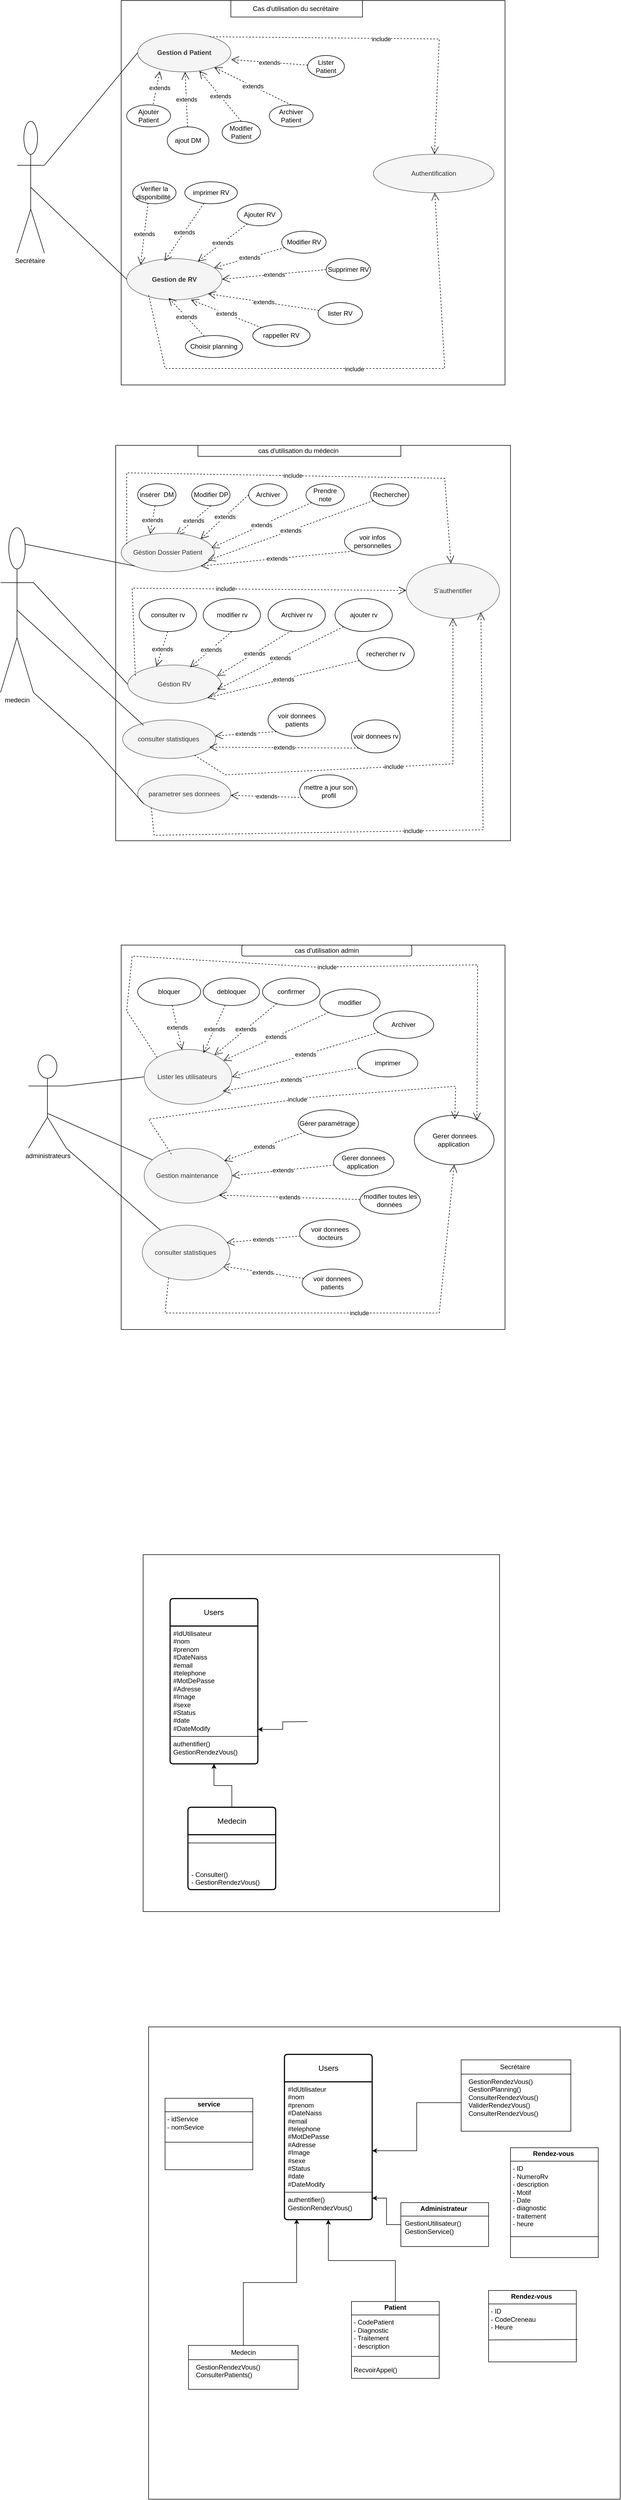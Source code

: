 <mxfile version="24.8.8">
  <diagram id="C5RBs43oDa-KdzZeNtuy" name="Page-1">
    <mxGraphModel dx="1750" dy="870" grid="1" gridSize="10" guides="1" tooltips="1" connect="1" arrows="1" fold="1" page="1" pageScale="1" pageWidth="827" pageHeight="1169" math="0" shadow="0">
      <root>
        <mxCell id="WIyWlLk6GJQsqaUBKTNV-0" />
        <mxCell id="WIyWlLk6GJQsqaUBKTNV-1" parent="WIyWlLk6GJQsqaUBKTNV-0" />
        <mxCell id="-azY2W3yGZLZTdUkkEGY-0" value="" style="whiteSpace=wrap;html=1;aspect=fixed;" parent="WIyWlLk6GJQsqaUBKTNV-1" vertex="1">
          <mxGeometry x="250" y="20" width="700" height="700" as="geometry" />
        </mxCell>
        <mxCell id="QETnrpiUQnyJiMyGGkn6-22" value="" style="whiteSpace=wrap;html=1;aspect=fixed;" vertex="1" parent="WIyWlLk6GJQsqaUBKTNV-1">
          <mxGeometry x="300" y="3710" width="860" height="860" as="geometry" />
        </mxCell>
        <mxCell id="-azY2W3yGZLZTdUkkEGY-1" value="Cas d&#39;utilisation du secrétaire&amp;nbsp;" style="rounded=0;whiteSpace=wrap;html=1;" parent="WIyWlLk6GJQsqaUBKTNV-1" vertex="1">
          <mxGeometry x="450" y="20" width="240" height="30" as="geometry" />
        </mxCell>
        <mxCell id="-azY2W3yGZLZTdUkkEGY-2" value="Secrétaire&amp;nbsp;" style="shape=umlActor;verticalLabelPosition=bottom;verticalAlign=top;html=1;outlineConnect=0;" parent="WIyWlLk6GJQsqaUBKTNV-1" vertex="1">
          <mxGeometry x="60" y="240" width="50" height="240" as="geometry" />
        </mxCell>
        <mxCell id="-azY2W3yGZLZTdUkkEGY-4" value="Gestion d Patient" style="ellipse;whiteSpace=wrap;html=1;fillColor=#f5f5f5;fontColor=#333333;strokeColor=#666666;fontStyle=1" parent="WIyWlLk6GJQsqaUBKTNV-1" vertex="1">
          <mxGeometry x="280" y="80" width="170" height="70" as="geometry" />
        </mxCell>
        <mxCell id="-azY2W3yGZLZTdUkkEGY-6" value="extends" style="endArrow=open;endSize=12;dashed=1;html=1;rounded=0;exitX=0.5;exitY=1;exitDx=0;exitDy=0;entryX=0.238;entryY=0.983;entryDx=0;entryDy=0;entryPerimeter=0;" parent="WIyWlLk6GJQsqaUBKTNV-1" source="-azY2W3yGZLZTdUkkEGY-7" target="-azY2W3yGZLZTdUkkEGY-4" edge="1">
          <mxGeometry x="0.408" y="-6" width="160" relative="1" as="geometry">
            <mxPoint x="310" y="280" as="sourcePoint" />
            <mxPoint x="310" y="170" as="targetPoint" />
            <Array as="points" />
            <mxPoint y="-1" as="offset" />
          </mxGeometry>
        </mxCell>
        <mxCell id="-azY2W3yGZLZTdUkkEGY-7" value="Ajouter Patient" style="ellipse;whiteSpace=wrap;html=1;" parent="WIyWlLk6GJQsqaUBKTNV-1" vertex="1">
          <mxGeometry x="260" y="210" width="80" height="40" as="geometry" />
        </mxCell>
        <mxCell id="-azY2W3yGZLZTdUkkEGY-8" value="" style="endArrow=none;html=1;rounded=0;exitX=1;exitY=0.333;exitDx=0;exitDy=0;exitPerimeter=0;entryX=0;entryY=0.5;entryDx=0;entryDy=0;" parent="WIyWlLk6GJQsqaUBKTNV-1" source="-azY2W3yGZLZTdUkkEGY-2" target="-azY2W3yGZLZTdUkkEGY-4" edge="1">
          <mxGeometry width="50" height="50" relative="1" as="geometry">
            <mxPoint x="200" y="390" as="sourcePoint" />
            <mxPoint x="250" y="340" as="targetPoint" />
          </mxGeometry>
        </mxCell>
        <mxCell id="-azY2W3yGZLZTdUkkEGY-9" value="Modifier Patient" style="ellipse;whiteSpace=wrap;html=1;" parent="WIyWlLk6GJQsqaUBKTNV-1" vertex="1">
          <mxGeometry x="434" y="240" width="70" height="40" as="geometry" />
        </mxCell>
        <mxCell id="-azY2W3yGZLZTdUkkEGY-10" value="extends" style="endArrow=open;endSize=12;dashed=1;html=1;rounded=0;exitX=0.5;exitY=0;exitDx=0;exitDy=0;" parent="WIyWlLk6GJQsqaUBKTNV-1" source="-azY2W3yGZLZTdUkkEGY-9" target="-azY2W3yGZLZTdUkkEGY-4" edge="1">
          <mxGeometry width="160" relative="1" as="geometry">
            <mxPoint x="429" y="280" as="sourcePoint" />
            <mxPoint x="444" y="330" as="targetPoint" />
            <Array as="points" />
          </mxGeometry>
        </mxCell>
        <mxCell id="-azY2W3yGZLZTdUkkEGY-12" value="Archiver Patient" style="ellipse;whiteSpace=wrap;html=1;" parent="WIyWlLk6GJQsqaUBKTNV-1" vertex="1">
          <mxGeometry x="520" y="210" width="80" height="40" as="geometry" />
        </mxCell>
        <mxCell id="-azY2W3yGZLZTdUkkEGY-13" value="extends" style="endArrow=open;endSize=12;dashed=1;html=1;rounded=0;exitX=0.5;exitY=0;exitDx=0;exitDy=0;" parent="WIyWlLk6GJQsqaUBKTNV-1" source="-azY2W3yGZLZTdUkkEGY-12" target="-azY2W3yGZLZTdUkkEGY-4" edge="1">
          <mxGeometry width="160" relative="1" as="geometry">
            <mxPoint x="492.5" y="310" as="sourcePoint" />
            <mxPoint x="407.5" y="362" as="targetPoint" />
            <Array as="points" />
          </mxGeometry>
        </mxCell>
        <mxCell id="-azY2W3yGZLZTdUkkEGY-16" value="Gestion de RV" style="ellipse;whiteSpace=wrap;html=1;fillColor=#f5f5f5;fontColor=#333333;strokeColor=#666666;fontStyle=1" parent="WIyWlLk6GJQsqaUBKTNV-1" vertex="1">
          <mxGeometry x="260" y="490" width="174" height="75" as="geometry" />
        </mxCell>
        <mxCell id="-azY2W3yGZLZTdUkkEGY-17" value="Supprimer RV" style="ellipse;whiteSpace=wrap;html=1;" parent="WIyWlLk6GJQsqaUBKTNV-1" vertex="1">
          <mxGeometry x="623.79" y="490" width="81" height="40" as="geometry" />
        </mxCell>
        <mxCell id="-azY2W3yGZLZTdUkkEGY-18" value="extends" style="endArrow=open;endSize=12;dashed=1;html=1;rounded=0;exitX=0;exitY=0.5;exitDx=0;exitDy=0;entryX=1;entryY=0.5;entryDx=0;entryDy=0;" parent="WIyWlLk6GJQsqaUBKTNV-1" source="-azY2W3yGZLZTdUkkEGY-17" target="-azY2W3yGZLZTdUkkEGY-16" edge="1">
          <mxGeometry width="160" relative="1" as="geometry">
            <mxPoint x="502.5" y="470" as="sourcePoint" />
            <mxPoint x="417.5" y="522" as="targetPoint" />
            <Array as="points" />
          </mxGeometry>
        </mxCell>
        <mxCell id="-azY2W3yGZLZTdUkkEGY-19" value="extends" style="endArrow=open;endSize=12;dashed=1;html=1;rounded=0;" parent="WIyWlLk6GJQsqaUBKTNV-1" source="-azY2W3yGZLZTdUkkEGY-22" target="-azY2W3yGZLZTdUkkEGY-16" edge="1">
          <mxGeometry width="160" relative="1" as="geometry">
            <mxPoint x="371" y="430" as="sourcePoint" />
            <mxPoint x="454" y="490" as="targetPoint" />
            <Array as="points" />
          </mxGeometry>
        </mxCell>
        <mxCell id="-azY2W3yGZLZTdUkkEGY-20" value="extends" style="endArrow=open;endSize=12;dashed=1;html=1;rounded=0;" parent="WIyWlLk6GJQsqaUBKTNV-1" source="-azY2W3yGZLZTdUkkEGY-21" target="-azY2W3yGZLZTdUkkEGY-16" edge="1">
          <mxGeometry width="160" relative="1" as="geometry">
            <mxPoint x="320" y="440" as="sourcePoint" />
            <mxPoint x="340" y="520" as="targetPoint" />
            <Array as="points" />
          </mxGeometry>
        </mxCell>
        <mxCell id="-azY2W3yGZLZTdUkkEGY-22" value="Modifier RV" style="ellipse;whiteSpace=wrap;html=1;" parent="WIyWlLk6GJQsqaUBKTNV-1" vertex="1">
          <mxGeometry x="542.79" y="440" width="81" height="40" as="geometry" />
        </mxCell>
        <mxCell id="-azY2W3yGZLZTdUkkEGY-26" value="" style="endArrow=open;endSize=12;dashed=1;html=1;rounded=0;exitX=0.772;exitY=0.084;exitDx=0;exitDy=0;exitPerimeter=0;" parent="WIyWlLk6GJQsqaUBKTNV-1" source="-azY2W3yGZLZTdUkkEGY-4" target="-azY2W3yGZLZTdUkkEGY-32" edge="1">
          <mxGeometry width="160" relative="1" as="geometry">
            <mxPoint x="320" y="440" as="sourcePoint" />
            <mxPoint x="348" y="535" as="targetPoint" />
            <Array as="points">
              <mxPoint x="830" y="90" />
            </Array>
          </mxGeometry>
        </mxCell>
        <mxCell id="-azY2W3yGZLZTdUkkEGY-33" value="include" style="edgeLabel;html=1;align=center;verticalAlign=middle;resizable=0;points=[];" parent="-azY2W3yGZLZTdUkkEGY-26" vertex="1" connectable="0">
          <mxGeometry x="-0.005" y="-1" relative="1" as="geometry">
            <mxPoint as="offset" />
          </mxGeometry>
        </mxCell>
        <mxCell id="-azY2W3yGZLZTdUkkEGY-21" value="Ajouter RV" style="ellipse;whiteSpace=wrap;html=1;" parent="WIyWlLk6GJQsqaUBKTNV-1" vertex="1">
          <mxGeometry x="461.79" y="390" width="81" height="40" as="geometry" />
        </mxCell>
        <mxCell id="-azY2W3yGZLZTdUkkEGY-27" value="lister RV" style="ellipse;whiteSpace=wrap;html=1;" parent="WIyWlLk6GJQsqaUBKTNV-1" vertex="1">
          <mxGeometry x="609" y="570" width="81" height="40" as="geometry" />
        </mxCell>
        <mxCell id="-azY2W3yGZLZTdUkkEGY-28" value="extends" style="endArrow=open;endSize=12;dashed=1;html=1;rounded=0;entryX=1;entryY=1;entryDx=0;entryDy=0;" parent="WIyWlLk6GJQsqaUBKTNV-1" source="-azY2W3yGZLZTdUkkEGY-27" target="-azY2W3yGZLZTdUkkEGY-16" edge="1">
          <mxGeometry width="160" relative="1" as="geometry">
            <mxPoint x="513" y="532.5" as="sourcePoint" />
            <mxPoint x="490" y="682.5" as="targetPoint" />
            <Array as="points" />
          </mxGeometry>
        </mxCell>
        <mxCell id="-azY2W3yGZLZTdUkkEGY-30" value="Lister Patient" style="ellipse;whiteSpace=wrap;html=1;" parent="WIyWlLk6GJQsqaUBKTNV-1" vertex="1">
          <mxGeometry x="590" y="120" width="67" height="40" as="geometry" />
        </mxCell>
        <mxCell id="-azY2W3yGZLZTdUkkEGY-31" value="extends" style="endArrow=open;endSize=12;dashed=1;html=1;rounded=0;entryX=1.004;entryY=0.678;entryDx=0;entryDy=0;entryPerimeter=0;" parent="WIyWlLk6GJQsqaUBKTNV-1" source="-azY2W3yGZLZTdUkkEGY-30" target="-azY2W3yGZLZTdUkkEGY-4" edge="1">
          <mxGeometry width="160" relative="1" as="geometry">
            <mxPoint x="502" y="280" as="sourcePoint" />
            <mxPoint x="407" y="330" as="targetPoint" />
            <Array as="points" />
          </mxGeometry>
        </mxCell>
        <mxCell id="-azY2W3yGZLZTdUkkEGY-32" value="Authentification" style="ellipse;whiteSpace=wrap;html=1;fillColor=#f5f5f5;fontColor=#333333;strokeColor=#666666;" parent="WIyWlLk6GJQsqaUBKTNV-1" vertex="1">
          <mxGeometry x="710" y="300" width="220" height="70" as="geometry" />
        </mxCell>
        <mxCell id="-azY2W3yGZLZTdUkkEGY-34" value="" style="endArrow=open;endSize=12;dashed=1;html=1;rounded=0;exitX=0.231;exitY=0.884;exitDx=0;exitDy=0;exitPerimeter=0;" parent="WIyWlLk6GJQsqaUBKTNV-1" source="-azY2W3yGZLZTdUkkEGY-16" target="-azY2W3yGZLZTdUkkEGY-32" edge="1">
          <mxGeometry width="160" relative="1" as="geometry">
            <mxPoint x="318" y="640" as="sourcePoint" />
            <mxPoint x="900" y="720" as="targetPoint" />
            <Array as="points">
              <mxPoint x="330" y="690" />
              <mxPoint x="840" y="690" />
            </Array>
          </mxGeometry>
        </mxCell>
        <mxCell id="-azY2W3yGZLZTdUkkEGY-35" value="include" style="edgeLabel;html=1;align=center;verticalAlign=middle;resizable=0;points=[];" parent="-azY2W3yGZLZTdUkkEGY-34" vertex="1" connectable="0">
          <mxGeometry x="-0.005" y="-1" relative="1" as="geometry">
            <mxPoint as="offset" />
          </mxGeometry>
        </mxCell>
        <mxCell id="-azY2W3yGZLZTdUkkEGY-40" value="ajout DM" style="ellipse;whiteSpace=wrap;html=1;" parent="WIyWlLk6GJQsqaUBKTNV-1" vertex="1">
          <mxGeometry x="334" y="250" width="76" height="50" as="geometry" />
        </mxCell>
        <mxCell id="-azY2W3yGZLZTdUkkEGY-41" value="extends" style="endArrow=open;endSize=12;dashed=1;html=1;rounded=0;" parent="WIyWlLk6GJQsqaUBKTNV-1" source="-azY2W3yGZLZTdUkkEGY-40" target="-azY2W3yGZLZTdUkkEGY-4" edge="1">
          <mxGeometry width="160" relative="1" as="geometry">
            <mxPoint x="330" y="420" as="sourcePoint" />
            <mxPoint x="270" y="525" as="targetPoint" />
            <Array as="points" />
          </mxGeometry>
        </mxCell>
        <mxCell id="-azY2W3yGZLZTdUkkEGY-45" value="rappeller RV" style="ellipse;whiteSpace=wrap;html=1;" parent="WIyWlLk6GJQsqaUBKTNV-1" vertex="1">
          <mxGeometry x="490.0" y="610" width="104.43" height="40" as="geometry" />
        </mxCell>
        <mxCell id="-azY2W3yGZLZTdUkkEGY-46" value="extends" style="endArrow=open;endSize=12;dashed=1;html=1;rounded=0;entryX=0.673;entryY=0.997;entryDx=0;entryDy=0;entryPerimeter=0;" parent="WIyWlLk6GJQsqaUBKTNV-1" source="-azY2W3yGZLZTdUkkEGY-45" target="-azY2W3yGZLZTdUkkEGY-16" edge="1">
          <mxGeometry width="160" relative="1" as="geometry">
            <mxPoint x="427.93" y="548.5" as="sourcePoint" />
            <mxPoint x="303.0" y="580" as="targetPoint" />
            <Array as="points" />
          </mxGeometry>
        </mxCell>
        <mxCell id="-azY2W3yGZLZTdUkkEGY-52" value="" style="whiteSpace=wrap;html=1;aspect=fixed;" parent="WIyWlLk6GJQsqaUBKTNV-1" vertex="1">
          <mxGeometry x="240" y="830" width="720" height="720" as="geometry" />
        </mxCell>
        <mxCell id="-azY2W3yGZLZTdUkkEGY-53" value="medecin" style="shape=umlActor;verticalLabelPosition=bottom;verticalAlign=top;html=1;outlineConnect=0;" parent="WIyWlLk6GJQsqaUBKTNV-1" vertex="1">
          <mxGeometry x="30" y="980" width="60" height="300" as="geometry" />
        </mxCell>
        <mxCell id="-azY2W3yGZLZTdUkkEGY-54" value="extends" style="endArrow=open;endSize=12;dashed=1;html=1;rounded=0;entryX=0.593;entryY=0.046;entryDx=0;entryDy=0;exitX=0.5;exitY=1;exitDx=0;exitDy=0;entryPerimeter=0;" parent="WIyWlLk6GJQsqaUBKTNV-1" source="-azY2W3yGZLZTdUkkEGY-60" target="-azY2W3yGZLZTdUkkEGY-56" edge="1">
          <mxGeometry width="160" relative="1" as="geometry">
            <mxPoint x="470" y="960" as="sourcePoint" />
            <mxPoint x="367" y="1010" as="targetPoint" />
            <Array as="points" />
          </mxGeometry>
        </mxCell>
        <mxCell id="-azY2W3yGZLZTdUkkEGY-55" value="insérer&amp;nbsp; DM" style="ellipse;whiteSpace=wrap;html=1;" parent="WIyWlLk6GJQsqaUBKTNV-1" vertex="1">
          <mxGeometry x="280" y="900" width="70" height="40" as="geometry" />
        </mxCell>
        <mxCell id="-azY2W3yGZLZTdUkkEGY-56" value="Géstion Dossier Patient" style="ellipse;whiteSpace=wrap;html=1;fillColor=#f5f5f5;fontColor=#333333;strokeColor=#666666;" parent="WIyWlLk6GJQsqaUBKTNV-1" vertex="1">
          <mxGeometry x="250" y="990" width="170" height="70" as="geometry" />
        </mxCell>
        <mxCell id="-azY2W3yGZLZTdUkkEGY-58" value="cas d&#39;utilisation du médecin&amp;nbsp;" style="rounded=0;whiteSpace=wrap;html=1;" parent="WIyWlLk6GJQsqaUBKTNV-1" vertex="1">
          <mxGeometry x="390" y="830" width="370" height="20" as="geometry" />
        </mxCell>
        <mxCell id="-azY2W3yGZLZTdUkkEGY-59" value="extends" style="endArrow=open;endSize=12;dashed=1;html=1;rounded=0;entryX=0.311;entryY=0.023;entryDx=0;entryDy=0;entryPerimeter=0;" parent="WIyWlLk6GJQsqaUBKTNV-1" source="-azY2W3yGZLZTdUkkEGY-55" target="-azY2W3yGZLZTdUkkEGY-56" edge="1">
          <mxGeometry width="160" relative="1" as="geometry">
            <mxPoint x="365" y="960" as="sourcePoint" />
            <mxPoint x="280" y="1020" as="targetPoint" />
            <Array as="points" />
          </mxGeometry>
        </mxCell>
        <mxCell id="-azY2W3yGZLZTdUkkEGY-60" value="Modifier DP" style="ellipse;whiteSpace=wrap;html=1;" parent="WIyWlLk6GJQsqaUBKTNV-1" vertex="1">
          <mxGeometry x="378.5" y="900" width="70" height="40" as="geometry" />
        </mxCell>
        <mxCell id="-azY2W3yGZLZTdUkkEGY-61" value="Archiver" style="ellipse;whiteSpace=wrap;html=1;" parent="WIyWlLk6GJQsqaUBKTNV-1" vertex="1">
          <mxGeometry x="482.5" y="900" width="70" height="40" as="geometry" />
        </mxCell>
        <mxCell id="-azY2W3yGZLZTdUkkEGY-62" value="extends" style="endArrow=open;endSize=12;dashed=1;html=1;rounded=0;entryX=1;entryY=0;entryDx=0;entryDy=0;exitX=0;exitY=0.5;exitDx=0;exitDy=0;" parent="WIyWlLk6GJQsqaUBKTNV-1" source="-azY2W3yGZLZTdUkkEGY-61" target="-azY2W3yGZLZTdUkkEGY-56" edge="1">
          <mxGeometry width="160" relative="1" as="geometry">
            <mxPoint x="480" y="970" as="sourcePoint" />
            <mxPoint x="351" y="1023" as="targetPoint" />
            <Array as="points" />
          </mxGeometry>
        </mxCell>
        <mxCell id="-azY2W3yGZLZTdUkkEGY-63" value="Prendre note" style="ellipse;whiteSpace=wrap;html=1;" parent="WIyWlLk6GJQsqaUBKTNV-1" vertex="1">
          <mxGeometry x="587.0" y="900" width="70" height="40" as="geometry" />
        </mxCell>
        <mxCell id="-azY2W3yGZLZTdUkkEGY-64" value="extends" style="endArrow=open;endSize=12;dashed=1;html=1;rounded=0;entryX=0.969;entryY=0.383;entryDx=0;entryDy=0;entryPerimeter=0;exitX=0;exitY=1;exitDx=0;exitDy=0;" parent="WIyWlLk6GJQsqaUBKTNV-1" source="-azY2W3yGZLZTdUkkEGY-63" target="-azY2W3yGZLZTdUkkEGY-56" edge="1">
          <mxGeometry width="160" relative="1" as="geometry">
            <mxPoint x="590" y="1025" as="sourcePoint" />
            <mxPoint x="410" y="1040" as="targetPoint" />
            <Array as="points" />
          </mxGeometry>
        </mxCell>
        <mxCell id="-azY2W3yGZLZTdUkkEGY-65" value="extends" style="endArrow=open;endSize=12;dashed=1;html=1;rounded=0;entryX=0.397;entryY=0.059;entryDx=0;entryDy=0;entryPerimeter=0;" parent="WIyWlLk6GJQsqaUBKTNV-1" source="-azY2W3yGZLZTdUkkEGY-66" target="-azY2W3yGZLZTdUkkEGY-16" edge="1">
          <mxGeometry width="160" relative="1" as="geometry">
            <mxPoint x="235.21" y="416" as="sourcePoint" />
            <mxPoint x="328.21" y="524" as="targetPoint" />
            <Array as="points" />
          </mxGeometry>
        </mxCell>
        <mxCell id="-azY2W3yGZLZTdUkkEGY-66" value="imprimer RV" style="ellipse;whiteSpace=wrap;html=1;" parent="WIyWlLk6GJQsqaUBKTNV-1" vertex="1">
          <mxGeometry x="366" y="350" width="95.79" height="40" as="geometry" />
        </mxCell>
        <mxCell id="-azY2W3yGZLZTdUkkEGY-68" value="Verifier la disponibilité&amp;nbsp;" style="ellipse;whiteSpace=wrap;html=1;" parent="WIyWlLk6GJQsqaUBKTNV-1" vertex="1">
          <mxGeometry x="271" y="350" width="79" height="40" as="geometry" />
        </mxCell>
        <mxCell id="-azY2W3yGZLZTdUkkEGY-69" value="extends" style="endArrow=open;endSize=12;dashed=1;html=1;rounded=0;exitX=0.354;exitY=0.973;exitDx=0;exitDy=0;exitPerimeter=0;entryX=0;entryY=0;entryDx=0;entryDy=0;" parent="WIyWlLk6GJQsqaUBKTNV-1" source="-azY2W3yGZLZTdUkkEGY-68" target="-azY2W3yGZLZTdUkkEGY-16" edge="1">
          <mxGeometry width="160" relative="1" as="geometry">
            <mxPoint x="557" y="130" as="sourcePoint" />
            <mxPoint x="363" y="490" as="targetPoint" />
            <Array as="points" />
          </mxGeometry>
        </mxCell>
        <mxCell id="-azY2W3yGZLZTdUkkEGY-83" value="Choisir planning" style="ellipse;whiteSpace=wrap;html=1;" parent="WIyWlLk6GJQsqaUBKTNV-1" vertex="1">
          <mxGeometry x="367.0" y="630" width="104.43" height="40" as="geometry" />
        </mxCell>
        <mxCell id="-azY2W3yGZLZTdUkkEGY-84" value="extends" style="endArrow=open;endSize=12;dashed=1;html=1;rounded=0;entryX=0.44;entryY=0.955;entryDx=0;entryDy=0;entryPerimeter=0;" parent="WIyWlLk6GJQsqaUBKTNV-1" source="-azY2W3yGZLZTdUkkEGY-83" target="-azY2W3yGZLZTdUkkEGY-16" edge="1">
          <mxGeometry width="160" relative="1" as="geometry">
            <mxPoint x="299.93" y="558.5" as="sourcePoint" />
            <mxPoint x="430" y="549" as="targetPoint" />
            <Array as="points" />
          </mxGeometry>
        </mxCell>
        <mxCell id="-azY2W3yGZLZTdUkkEGY-86" value="" style="endArrow=none;html=1;rounded=0;exitX=0.5;exitY=0.5;exitDx=0;exitDy=0;exitPerimeter=0;entryX=0;entryY=0.5;entryDx=0;entryDy=0;" parent="WIyWlLk6GJQsqaUBKTNV-1" source="-azY2W3yGZLZTdUkkEGY-2" target="-azY2W3yGZLZTdUkkEGY-16" edge="1">
          <mxGeometry width="50" height="50" relative="1" as="geometry">
            <mxPoint x="184.5" y="220" as="sourcePoint" />
            <mxPoint x="365.5" y="454" as="targetPoint" />
          </mxGeometry>
        </mxCell>
        <mxCell id="-azY2W3yGZLZTdUkkEGY-89" value="Géstion RV" style="ellipse;whiteSpace=wrap;html=1;fillColor=#f5f5f5;fontColor=#333333;strokeColor=#666666;" parent="WIyWlLk6GJQsqaUBKTNV-1" vertex="1">
          <mxGeometry x="262" y="1230" width="170" height="70" as="geometry" />
        </mxCell>
        <mxCell id="-azY2W3yGZLZTdUkkEGY-91" value="consulter rv" style="ellipse;whiteSpace=wrap;html=1;" parent="WIyWlLk6GJQsqaUBKTNV-1" vertex="1">
          <mxGeometry x="282.75" y="1109" width="104.5" height="60" as="geometry" />
        </mxCell>
        <mxCell id="-azY2W3yGZLZTdUkkEGY-92" value="extends" style="endArrow=open;endSize=12;dashed=1;html=1;rounded=0;exitX=0.5;exitY=1;exitDx=0;exitDy=0;entryX=0.307;entryY=0.036;entryDx=0;entryDy=0;entryPerimeter=0;" parent="WIyWlLk6GJQsqaUBKTNV-1" source="-azY2W3yGZLZTdUkkEGY-91" target="-azY2W3yGZLZTdUkkEGY-89" edge="1">
          <mxGeometry width="160" relative="1" as="geometry">
            <mxPoint x="380" y="1278.2" as="sourcePoint" />
            <mxPoint x="515" y="1220" as="targetPoint" />
            <Array as="points" />
          </mxGeometry>
        </mxCell>
        <mxCell id="-azY2W3yGZLZTdUkkEGY-93" value="modifier rv" style="ellipse;whiteSpace=wrap;html=1;" parent="WIyWlLk6GJQsqaUBKTNV-1" vertex="1">
          <mxGeometry x="399.5" y="1109" width="104.5" height="60" as="geometry" />
        </mxCell>
        <mxCell id="-azY2W3yGZLZTdUkkEGY-94" value="extends" style="endArrow=open;endSize=12;dashed=1;html=1;rounded=0;exitX=0.5;exitY=1;exitDx=0;exitDy=0;entryX=0.67;entryY=0.057;entryDx=0;entryDy=0;entryPerimeter=0;" parent="WIyWlLk6GJQsqaUBKTNV-1" source="-azY2W3yGZLZTdUkkEGY-93" target="-azY2W3yGZLZTdUkkEGY-89" edge="1">
          <mxGeometry width="160" relative="1" as="geometry">
            <mxPoint x="518.5" y="1258.2" as="sourcePoint" />
            <mxPoint x="477.5" y="1280" as="targetPoint" />
            <Array as="points" />
          </mxGeometry>
        </mxCell>
        <mxCell id="-azY2W3yGZLZTdUkkEGY-95" value="Archiver rv" style="ellipse;whiteSpace=wrap;html=1;" parent="WIyWlLk6GJQsqaUBKTNV-1" vertex="1">
          <mxGeometry x="517.75" y="1109" width="104.5" height="60" as="geometry" />
        </mxCell>
        <mxCell id="-azY2W3yGZLZTdUkkEGY-96" value="extends" style="endArrow=open;endSize=12;dashed=1;html=1;rounded=0;exitX=0.409;exitY=0.974;exitDx=0;exitDy=0;entryX=0.958;entryY=0.286;entryDx=0;entryDy=0;entryPerimeter=0;exitPerimeter=0;" parent="WIyWlLk6GJQsqaUBKTNV-1" source="-azY2W3yGZLZTdUkkEGY-95" target="-azY2W3yGZLZTdUkkEGY-89" edge="1">
          <mxGeometry width="160" relative="1" as="geometry">
            <mxPoint x="628.72" y="1279.2" as="sourcePoint" />
            <mxPoint x="484.22" y="1325" as="targetPoint" />
            <Array as="points" />
          </mxGeometry>
        </mxCell>
        <mxCell id="-azY2W3yGZLZTdUkkEGY-98" value="extends" style="endArrow=open;endSize=12;dashed=1;html=1;rounded=0;exitX=0;exitY=1;exitDx=0;exitDy=0;entryX=0.958;entryY=0.636;entryDx=0;entryDy=0;entryPerimeter=0;" parent="WIyWlLk6GJQsqaUBKTNV-1" source="-azY2W3yGZLZTdUkkEGY-99" target="-azY2W3yGZLZTdUkkEGY-89" edge="1">
          <mxGeometry width="160" relative="1" as="geometry">
            <mxPoint x="677.15" y="1349.2" as="sourcePoint" />
            <mxPoint x="471.43" y="1390" as="targetPoint" />
            <Array as="points" />
          </mxGeometry>
        </mxCell>
        <mxCell id="-azY2W3yGZLZTdUkkEGY-99" value="ajouter rv" style="ellipse;whiteSpace=wrap;html=1;" parent="WIyWlLk6GJQsqaUBKTNV-1" vertex="1">
          <mxGeometry x="640" y="1109" width="104.5" height="60" as="geometry" />
        </mxCell>
        <mxCell id="-azY2W3yGZLZTdUkkEGY-100" value="" style="endArrow=none;html=1;rounded=0;exitX=0.75;exitY=0.1;exitDx=0;exitDy=0;exitPerimeter=0;entryX=0;entryY=1;entryDx=0;entryDy=0;" parent="WIyWlLk6GJQsqaUBKTNV-1" source="-azY2W3yGZLZTdUkkEGY-53" target="-azY2W3yGZLZTdUkkEGY-56" edge="1">
          <mxGeometry width="50" height="50" relative="1" as="geometry">
            <mxPoint x="210" y="1110" as="sourcePoint" />
            <mxPoint x="260" y="1060" as="targetPoint" />
          </mxGeometry>
        </mxCell>
        <mxCell id="-azY2W3yGZLZTdUkkEGY-101" value="" style="endArrow=none;html=1;rounded=0;entryX=0;entryY=0.5;entryDx=0;entryDy=0;exitX=1;exitY=0.333;exitDx=0;exitDy=0;exitPerimeter=0;" parent="WIyWlLk6GJQsqaUBKTNV-1" source="-azY2W3yGZLZTdUkkEGY-53" target="-azY2W3yGZLZTdUkkEGY-89" edge="1">
          <mxGeometry width="50" height="50" relative="1" as="geometry">
            <mxPoint x="120" y="1160" as="sourcePoint" />
            <mxPoint x="285" y="1060" as="targetPoint" />
          </mxGeometry>
        </mxCell>
        <mxCell id="-azY2W3yGZLZTdUkkEGY-103" value="S&#39;authentifier" style="ellipse;whiteSpace=wrap;html=1;fillColor=#f5f5f5;fontColor=#333333;strokeColor=#666666;" parent="WIyWlLk6GJQsqaUBKTNV-1" vertex="1">
          <mxGeometry x="770" y="1045" width="170" height="100" as="geometry" />
        </mxCell>
        <mxCell id="-azY2W3yGZLZTdUkkEGY-104" value="include" style="endArrow=open;endSize=12;dashed=1;html=1;rounded=0;exitX=0.028;exitY=0.25;exitDx=0;exitDy=0;exitPerimeter=0;" parent="WIyWlLk6GJQsqaUBKTNV-1" source="-azY2W3yGZLZTdUkkEGY-52" target="-azY2W3yGZLZTdUkkEGY-103" edge="1">
          <mxGeometry width="160" relative="1" as="geometry">
            <mxPoint x="250" y="1020" as="sourcePoint" />
            <mxPoint x="732.83" y="1122.86" as="targetPoint" />
            <Array as="points">
              <mxPoint x="260" y="880" />
              <mxPoint x="840" y="890" />
            </Array>
          </mxGeometry>
        </mxCell>
        <mxCell id="-azY2W3yGZLZTdUkkEGY-105" value="include" style="endArrow=open;endSize=12;dashed=1;html=1;rounded=0;exitX=0.081;exitY=0.28;exitDx=0;exitDy=0;exitPerimeter=0;" parent="WIyWlLk6GJQsqaUBKTNV-1" source="-azY2W3yGZLZTdUkkEGY-89" target="-azY2W3yGZLZTdUkkEGY-103" edge="1">
          <mxGeometry width="160" relative="1" as="geometry">
            <mxPoint x="288.964" y="1301.223" as="sourcePoint" />
            <mxPoint x="735.62" y="1104.973" as="targetPoint" />
            <Array as="points">
              <mxPoint x="270" y="1090" />
            </Array>
          </mxGeometry>
        </mxCell>
        <mxCell id="-azY2W3yGZLZTdUkkEGY-106" value="consulter statistiques&amp;nbsp;" style="ellipse;whiteSpace=wrap;html=1;fillColor=#f5f5f5;fontColor=#333333;strokeColor=#666666;" parent="WIyWlLk6GJQsqaUBKTNV-1" vertex="1">
          <mxGeometry x="252.5" y="1330" width="170" height="70" as="geometry" />
        </mxCell>
        <mxCell id="-azY2W3yGZLZTdUkkEGY-108" value="" style="endArrow=none;html=1;rounded=0;exitX=0.5;exitY=0.5;exitDx=0;exitDy=0;exitPerimeter=0;entryX=0.226;entryY=0.141;entryDx=0;entryDy=0;entryPerimeter=0;" parent="WIyWlLk6GJQsqaUBKTNV-1" source="-azY2W3yGZLZTdUkkEGY-53" target="-azY2W3yGZLZTdUkkEGY-106" edge="1">
          <mxGeometry width="50" height="50" relative="1" as="geometry">
            <mxPoint x="260" y="1480" as="sourcePoint" />
            <mxPoint x="310" y="1430" as="targetPoint" />
          </mxGeometry>
        </mxCell>
        <mxCell id="-azY2W3yGZLZTdUkkEGY-109" value="voir donnees patients" style="ellipse;whiteSpace=wrap;html=1;" parent="WIyWlLk6GJQsqaUBKTNV-1" vertex="1">
          <mxGeometry x="517.75" y="1300" width="104.5" height="60" as="geometry" />
        </mxCell>
        <mxCell id="-azY2W3yGZLZTdUkkEGY-110" value="extends" style="endArrow=open;endSize=12;dashed=1;html=1;rounded=0;exitX=0;exitY=1;exitDx=0;exitDy=0;" parent="WIyWlLk6GJQsqaUBKTNV-1" source="-azY2W3yGZLZTdUkkEGY-109" target="-azY2W3yGZLZTdUkkEGY-106" edge="1">
          <mxGeometry width="160" relative="1" as="geometry">
            <mxPoint x="677.15" y="1429.2" as="sourcePoint" />
            <mxPoint x="427" y="1415" as="targetPoint" />
            <Array as="points" />
          </mxGeometry>
        </mxCell>
        <mxCell id="-azY2W3yGZLZTdUkkEGY-111" value="voir donnees rv" style="ellipse;whiteSpace=wrap;html=1;" parent="WIyWlLk6GJQsqaUBKTNV-1" vertex="1">
          <mxGeometry x="670" y="1330" width="88.75" height="60" as="geometry" />
        </mxCell>
        <mxCell id="-azY2W3yGZLZTdUkkEGY-112" value="extends" style="endArrow=open;endSize=12;dashed=1;html=1;rounded=0;exitX=0;exitY=1;exitDx=0;exitDy=0;entryX=0.931;entryY=0.709;entryDx=0;entryDy=0;entryPerimeter=0;" parent="WIyWlLk6GJQsqaUBKTNV-1" source="-azY2W3yGZLZTdUkkEGY-111" target="-azY2W3yGZLZTdUkkEGY-106" edge="1">
          <mxGeometry width="160" relative="1" as="geometry">
            <mxPoint x="716.94" y="1499.2" as="sourcePoint" />
            <mxPoint x="410" y="1390" as="targetPoint" />
            <Array as="points" />
          </mxGeometry>
        </mxCell>
        <mxCell id="-azY2W3yGZLZTdUkkEGY-113" value="parametrer ses donnees" style="ellipse;whiteSpace=wrap;html=1;fillColor=#f5f5f5;fontColor=#333333;strokeColor=#666666;" parent="WIyWlLk6GJQsqaUBKTNV-1" vertex="1">
          <mxGeometry x="280" y="1430" width="170" height="70" as="geometry" />
        </mxCell>
        <mxCell id="-azY2W3yGZLZTdUkkEGY-114" value="mettre a jour son profil" style="ellipse;whiteSpace=wrap;html=1;" parent="WIyWlLk6GJQsqaUBKTNV-1" vertex="1">
          <mxGeometry x="575.5" y="1430" width="104.5" height="60" as="geometry" />
        </mxCell>
        <mxCell id="-azY2W3yGZLZTdUkkEGY-116" value="extends" style="endArrow=open;endSize=12;dashed=1;html=1;rounded=0;exitX=0.049;exitY=0.687;exitDx=0;exitDy=0;exitPerimeter=0;" parent="WIyWlLk6GJQsqaUBKTNV-1" source="-azY2W3yGZLZTdUkkEGY-114" target="-azY2W3yGZLZTdUkkEGY-113" edge="1">
          <mxGeometry width="160" relative="1" as="geometry">
            <mxPoint x="654" y="1381" as="sourcePoint" />
            <mxPoint x="419" y="1410" as="targetPoint" />
            <Array as="points" />
          </mxGeometry>
        </mxCell>
        <mxCell id="-azY2W3yGZLZTdUkkEGY-120" value="include" style="endArrow=open;endSize=12;dashed=1;html=1;rounded=0;" parent="WIyWlLk6GJQsqaUBKTNV-1" source="-azY2W3yGZLZTdUkkEGY-106" target="-azY2W3yGZLZTdUkkEGY-103" edge="1">
          <mxGeometry width="160" relative="1" as="geometry">
            <mxPoint x="359" y="1350" as="sourcePoint" />
            <mxPoint x="872" y="1163" as="targetPoint" />
            <Array as="points">
              <mxPoint x="440" y="1430" />
              <mxPoint x="855" y="1410" />
            </Array>
          </mxGeometry>
        </mxCell>
        <mxCell id="-azY2W3yGZLZTdUkkEGY-121" value="include" style="endArrow=open;endSize=12;dashed=1;html=1;rounded=0;entryX=0.8;entryY=0.893;entryDx=0;entryDy=0;entryPerimeter=0;exitX=0;exitY=1;exitDx=0;exitDy=0;" parent="WIyWlLk6GJQsqaUBKTNV-1" source="-azY2W3yGZLZTdUkkEGY-113" target="-azY2W3yGZLZTdUkkEGY-103" edge="1">
          <mxGeometry width="160" relative="1" as="geometry">
            <mxPoint x="372" y="1510" as="sourcePoint" />
            <mxPoint x="834" y="1170" as="targetPoint" />
            <Array as="points">
              <mxPoint x="310" y="1540" />
              <mxPoint x="910" y="1530" />
            </Array>
          </mxGeometry>
        </mxCell>
        <mxCell id="-azY2W3yGZLZTdUkkEGY-122" value="Rechercher" style="ellipse;whiteSpace=wrap;html=1;" parent="WIyWlLk6GJQsqaUBKTNV-1" vertex="1">
          <mxGeometry x="704.5" y="900" width="70" height="40" as="geometry" />
        </mxCell>
        <mxCell id="-azY2W3yGZLZTdUkkEGY-123" value="extends" style="endArrow=open;endSize=12;dashed=1;html=1;rounded=0;entryX=0.929;entryY=0.707;entryDx=0;entryDy=0;entryPerimeter=0;" parent="WIyWlLk6GJQsqaUBKTNV-1" source="-azY2W3yGZLZTdUkkEGY-122" target="-azY2W3yGZLZTdUkkEGY-56" edge="1">
          <mxGeometry width="160" relative="1" as="geometry">
            <mxPoint x="615" y="954" as="sourcePoint" />
            <mxPoint x="425" y="1027" as="targetPoint" />
            <Array as="points" />
          </mxGeometry>
        </mxCell>
        <mxCell id="-azY2W3yGZLZTdUkkEGY-124" value="rechercher rv" style="ellipse;whiteSpace=wrap;html=1;" parent="WIyWlLk6GJQsqaUBKTNV-1" vertex="1">
          <mxGeometry x="680" y="1180" width="104.5" height="60" as="geometry" />
        </mxCell>
        <mxCell id="-azY2W3yGZLZTdUkkEGY-125" value="extends" style="endArrow=open;endSize=12;dashed=1;html=1;rounded=0;entryX=1;entryY=1;entryDx=0;entryDy=0;" parent="WIyWlLk6GJQsqaUBKTNV-1" source="-azY2W3yGZLZTdUkkEGY-124" target="-azY2W3yGZLZTdUkkEGY-89" edge="1">
          <mxGeometry width="160" relative="1" as="geometry">
            <mxPoint x="665" y="1170" as="sourcePoint" />
            <mxPoint x="435" y="1285" as="targetPoint" />
            <Array as="points" />
          </mxGeometry>
        </mxCell>
        <mxCell id="-azY2W3yGZLZTdUkkEGY-126" value="" style="endArrow=none;html=1;rounded=0;exitX=1;exitY=1;exitDx=0;exitDy=0;exitPerimeter=0;entryX=0.069;entryY=0.76;entryDx=0;entryDy=0;entryPerimeter=0;" parent="WIyWlLk6GJQsqaUBKTNV-1" source="-azY2W3yGZLZTdUkkEGY-53" target="-azY2W3yGZLZTdUkkEGY-113" edge="1">
          <mxGeometry width="50" height="50" relative="1" as="geometry">
            <mxPoint x="130" y="1170" as="sourcePoint" />
            <mxPoint x="308" y="1350" as="targetPoint" />
            <Array as="points">
              <mxPoint x="190" y="1370" />
            </Array>
          </mxGeometry>
        </mxCell>
        <mxCell id="-azY2W3yGZLZTdUkkEGY-128" value="voir infos personnelles" style="ellipse;whiteSpace=wrap;html=1;" parent="WIyWlLk6GJQsqaUBKTNV-1" vertex="1">
          <mxGeometry x="657.25" y="980" width="102.75" height="50" as="geometry" />
        </mxCell>
        <mxCell id="-azY2W3yGZLZTdUkkEGY-129" value="extends" style="endArrow=open;endSize=12;dashed=1;html=1;rounded=0;entryX=1;entryY=1;entryDx=0;entryDy=0;exitX=0;exitY=1;exitDx=0;exitDy=0;" parent="WIyWlLk6GJQsqaUBKTNV-1" source="-azY2W3yGZLZTdUkkEGY-128" target="-azY2W3yGZLZTdUkkEGY-56" edge="1">
          <mxGeometry width="160" relative="1" as="geometry">
            <mxPoint x="720" y="941" as="sourcePoint" />
            <mxPoint x="418" y="1049" as="targetPoint" />
            <Array as="points" />
          </mxGeometry>
        </mxCell>
        <mxCell id="-azY2W3yGZLZTdUkkEGY-130" value="" style="whiteSpace=wrap;html=1;aspect=fixed;" parent="WIyWlLk6GJQsqaUBKTNV-1" vertex="1">
          <mxGeometry x="250" y="1740" width="700" height="700" as="geometry" />
        </mxCell>
        <mxCell id="-azY2W3yGZLZTdUkkEGY-131" value="administrateurs" style="shape=umlActor;verticalLabelPosition=bottom;verticalAlign=top;html=1;outlineConnect=0;" parent="WIyWlLk6GJQsqaUBKTNV-1" vertex="1">
          <mxGeometry x="81" y="1940" width="69" height="170" as="geometry" />
        </mxCell>
        <mxCell id="-azY2W3yGZLZTdUkkEGY-133" value="Lister les utilisateurs&amp;nbsp;" style="ellipse;whiteSpace=wrap;html=1;fillColor=#f5f5f5;fontColor=#333333;strokeColor=#666666;" parent="WIyWlLk6GJQsqaUBKTNV-1" vertex="1">
          <mxGeometry x="292" y="1930" width="160" height="100" as="geometry" />
        </mxCell>
        <mxCell id="-azY2W3yGZLZTdUkkEGY-134" value="extends" style="endArrow=open;endSize=12;dashed=1;html=1;rounded=0;" parent="WIyWlLk6GJQsqaUBKTNV-1" source="-azY2W3yGZLZTdUkkEGY-136" target="-azY2W3yGZLZTdUkkEGY-133" edge="1">
          <mxGeometry width="160" relative="1" as="geometry">
            <mxPoint x="579.5" y="1972" as="sourcePoint" />
            <mxPoint x="448.5" y="1968" as="targetPoint" />
            <Array as="points" />
          </mxGeometry>
        </mxCell>
        <mxCell id="-azY2W3yGZLZTdUkkEGY-136" value="bloquer" style="ellipse;whiteSpace=wrap;html=1;" parent="WIyWlLk6GJQsqaUBKTNV-1" vertex="1">
          <mxGeometry x="280" y="1800" width="115" height="50" as="geometry" />
        </mxCell>
        <mxCell id="-azY2W3yGZLZTdUkkEGY-137" value="confirmer" style="ellipse;whiteSpace=wrap;html=1;" parent="WIyWlLk6GJQsqaUBKTNV-1" vertex="1">
          <mxGeometry x="507.77" y="1800" width="104.46" height="50" as="geometry" />
        </mxCell>
        <mxCell id="-azY2W3yGZLZTdUkkEGY-138" value="debloquer" style="ellipse;whiteSpace=wrap;html=1;" parent="WIyWlLk6GJQsqaUBKTNV-1" vertex="1">
          <mxGeometry x="399.5" y="1800" width="102.75" height="50" as="geometry" />
        </mxCell>
        <mxCell id="-azY2W3yGZLZTdUkkEGY-139" value="extends" style="endArrow=open;endSize=12;dashed=1;html=1;rounded=0;entryX=0.675;entryY=0.065;entryDx=0;entryDy=0;entryPerimeter=0;" parent="WIyWlLk6GJQsqaUBKTNV-1" source="-azY2W3yGZLZTdUkkEGY-138" target="-azY2W3yGZLZTdUkkEGY-133" edge="1">
          <mxGeometry width="160" relative="1" as="geometry">
            <mxPoint x="334" y="1849" as="sourcePoint" />
            <mxPoint x="371" y="1941" as="targetPoint" />
            <Array as="points" />
          </mxGeometry>
        </mxCell>
        <mxCell id="-azY2W3yGZLZTdUkkEGY-140" value="extends" style="endArrow=open;endSize=12;dashed=1;html=1;rounded=0;" parent="WIyWlLk6GJQsqaUBKTNV-1" source="-azY2W3yGZLZTdUkkEGY-137" target="-azY2W3yGZLZTdUkkEGY-133" edge="1">
          <mxGeometry width="160" relative="1" as="geometry">
            <mxPoint x="437" y="1855" as="sourcePoint" />
            <mxPoint x="418" y="1947" as="targetPoint" />
            <Array as="points" />
          </mxGeometry>
        </mxCell>
        <mxCell id="-azY2W3yGZLZTdUkkEGY-141" value="modifier" style="ellipse;whiteSpace=wrap;html=1;" parent="WIyWlLk6GJQsqaUBKTNV-1" vertex="1">
          <mxGeometry x="612.23" y="1820" width="110" height="50" as="geometry" />
        </mxCell>
        <mxCell id="-azY2W3yGZLZTdUkkEGY-142" value="extends" style="endArrow=open;endSize=12;dashed=1;html=1;rounded=0;" parent="WIyWlLk6GJQsqaUBKTNV-1" source="-azY2W3yGZLZTdUkkEGY-141" target="-azY2W3yGZLZTdUkkEGY-133" edge="1">
          <mxGeometry width="160" relative="1" as="geometry">
            <mxPoint x="491.5" y="1925" as="sourcePoint" />
            <mxPoint x="482.5" y="2010" as="targetPoint" />
            <Array as="points" />
          </mxGeometry>
        </mxCell>
        <mxCell id="-azY2W3yGZLZTdUkkEGY-143" value="Archiver" style="ellipse;whiteSpace=wrap;html=1;" parent="WIyWlLk6GJQsqaUBKTNV-1" vertex="1">
          <mxGeometry x="710" y="1860" width="110" height="50" as="geometry" />
        </mxCell>
        <mxCell id="-azY2W3yGZLZTdUkkEGY-144" value="extends" style="endArrow=open;endSize=12;dashed=1;html=1;rounded=0;entryX=1;entryY=0.5;entryDx=0;entryDy=0;" parent="WIyWlLk6GJQsqaUBKTNV-1" source="-azY2W3yGZLZTdUkkEGY-143" target="-azY2W3yGZLZTdUkkEGY-133" edge="1">
          <mxGeometry width="160" relative="1" as="geometry">
            <mxPoint x="654" y="1844" as="sourcePoint" />
            <mxPoint x="450" y="1957" as="targetPoint" />
            <Array as="points" />
          </mxGeometry>
        </mxCell>
        <mxCell id="-azY2W3yGZLZTdUkkEGY-145" value="cas d&#39;utilisation admin" style="rounded=1;whiteSpace=wrap;html=1;" parent="WIyWlLk6GJQsqaUBKTNV-1" vertex="1">
          <mxGeometry x="470" y="1740" width="310" height="20" as="geometry" />
        </mxCell>
        <mxCell id="-azY2W3yGZLZTdUkkEGY-146" value="Gestion maintenance&amp;nbsp;" style="ellipse;whiteSpace=wrap;html=1;fillColor=#f5f5f5;fontColor=#333333;strokeColor=#666666;" parent="WIyWlLk6GJQsqaUBKTNV-1" vertex="1">
          <mxGeometry x="292" y="2110" width="160" height="100" as="geometry" />
        </mxCell>
        <mxCell id="-azY2W3yGZLZTdUkkEGY-147" value="Gérer paramétrage&amp;nbsp;" style="ellipse;whiteSpace=wrap;html=1;" parent="WIyWlLk6GJQsqaUBKTNV-1" vertex="1">
          <mxGeometry x="572.75" y="2040" width="110" height="50" as="geometry" />
        </mxCell>
        <mxCell id="-azY2W3yGZLZTdUkkEGY-148" value="extends" style="endArrow=open;endSize=12;dashed=1;html=1;rounded=0;entryX=0.913;entryY=0.229;entryDx=0;entryDy=0;entryPerimeter=0;" parent="WIyWlLk6GJQsqaUBKTNV-1" source="-azY2W3yGZLZTdUkkEGY-147" target="-azY2W3yGZLZTdUkkEGY-146" edge="1">
          <mxGeometry width="160" relative="1" as="geometry">
            <mxPoint x="654" y="1964" as="sourcePoint" />
            <mxPoint x="460" y="2100" as="targetPoint" />
            <Array as="points" />
          </mxGeometry>
        </mxCell>
        <mxCell id="-azY2W3yGZLZTdUkkEGY-149" value="Gerer donnees application&amp;nbsp;" style="ellipse;whiteSpace=wrap;html=1;" parent="WIyWlLk6GJQsqaUBKTNV-1" vertex="1">
          <mxGeometry x="637.25" y="2110" width="110" height="50" as="geometry" />
        </mxCell>
        <mxCell id="-azY2W3yGZLZTdUkkEGY-150" value="extends" style="endArrow=open;endSize=12;dashed=1;html=1;rounded=0;entryX=1;entryY=0.5;entryDx=0;entryDy=0;" parent="WIyWlLk6GJQsqaUBKTNV-1" source="-azY2W3yGZLZTdUkkEGY-149" target="-azY2W3yGZLZTdUkkEGY-146" edge="1">
          <mxGeometry width="160" relative="1" as="geometry">
            <mxPoint x="676.5" y="2064" as="sourcePoint" />
            <mxPoint x="482.5" y="2200" as="targetPoint" />
            <Array as="points" />
          </mxGeometry>
        </mxCell>
        <mxCell id="-azY2W3yGZLZTdUkkEGY-151" value="modifier toutes les données&amp;nbsp;" style="ellipse;whiteSpace=wrap;html=1;" parent="WIyWlLk6GJQsqaUBKTNV-1" vertex="1">
          <mxGeometry x="685.5" y="2180" width="110" height="50" as="geometry" />
        </mxCell>
        <mxCell id="-azY2W3yGZLZTdUkkEGY-152" value="extends" style="endArrow=open;endSize=12;dashed=1;html=1;rounded=0;entryX=1;entryY=1;entryDx=0;entryDy=0;" parent="WIyWlLk6GJQsqaUBKTNV-1" source="-azY2W3yGZLZTdUkkEGY-151" target="-azY2W3yGZLZTdUkkEGY-146" edge="1">
          <mxGeometry width="160" relative="1" as="geometry">
            <mxPoint x="686.5" y="2074" as="sourcePoint" />
            <mxPoint x="492.5" y="2210" as="targetPoint" />
            <Array as="points" />
          </mxGeometry>
        </mxCell>
        <mxCell id="-azY2W3yGZLZTdUkkEGY-153" value="voir donnees docteurs" style="ellipse;whiteSpace=wrap;html=1;" parent="WIyWlLk6GJQsqaUBKTNV-1" vertex="1">
          <mxGeometry x="575.5" y="2240" width="110" height="50" as="geometry" />
        </mxCell>
        <mxCell id="-azY2W3yGZLZTdUkkEGY-154" value="extends" style="endArrow=open;endSize=12;dashed=1;html=1;rounded=0;entryX=0.962;entryY=0.317;entryDx=0;entryDy=0;entryPerimeter=0;" parent="WIyWlLk6GJQsqaUBKTNV-1" source="-azY2W3yGZLZTdUkkEGY-153" target="-azY2W3yGZLZTdUkkEGY-157" edge="1">
          <mxGeometry width="160" relative="1" as="geometry">
            <mxPoint x="696.5" y="2084" as="sourcePoint" />
            <mxPoint x="502.5" y="2220" as="targetPoint" />
            <Array as="points" />
          </mxGeometry>
        </mxCell>
        <mxCell id="-azY2W3yGZLZTdUkkEGY-155" value="voir donnees patients" style="ellipse;whiteSpace=wrap;html=1;" parent="WIyWlLk6GJQsqaUBKTNV-1" vertex="1">
          <mxGeometry x="580" y="2330" width="110" height="50" as="geometry" />
        </mxCell>
        <mxCell id="-azY2W3yGZLZTdUkkEGY-156" value="extends" style="endArrow=open;endSize=12;dashed=1;html=1;rounded=0;entryX=0.908;entryY=0.744;entryDx=0;entryDy=0;entryPerimeter=0;" parent="WIyWlLk6GJQsqaUBKTNV-1" source="-azY2W3yGZLZTdUkkEGY-155" target="-azY2W3yGZLZTdUkkEGY-157" edge="1">
          <mxGeometry width="160" relative="1" as="geometry">
            <mxPoint x="696.25" y="2274" as="sourcePoint" />
            <mxPoint x="502.25" y="2410" as="targetPoint" />
            <Array as="points" />
          </mxGeometry>
        </mxCell>
        <mxCell id="-azY2W3yGZLZTdUkkEGY-157" value="consulter statistiques&amp;nbsp;" style="ellipse;whiteSpace=wrap;html=1;fillColor=#f5f5f5;fontColor=#333333;strokeColor=#666666;" parent="WIyWlLk6GJQsqaUBKTNV-1" vertex="1">
          <mxGeometry x="288.5" y="2250" width="160" height="100" as="geometry" />
        </mxCell>
        <mxCell id="-azY2W3yGZLZTdUkkEGY-158" value="imprimer" style="ellipse;whiteSpace=wrap;html=1;" parent="WIyWlLk6GJQsqaUBKTNV-1" vertex="1">
          <mxGeometry x="681" y="1930" width="110" height="50" as="geometry" />
        </mxCell>
        <mxCell id="-azY2W3yGZLZTdUkkEGY-159" value="extends" style="endArrow=open;endSize=12;dashed=1;html=1;rounded=0;entryX=0.895;entryY=0.759;entryDx=0;entryDy=0;entryPerimeter=0;" parent="WIyWlLk6GJQsqaUBKTNV-1" source="-azY2W3yGZLZTdUkkEGY-158" target="-azY2W3yGZLZTdUkkEGY-133" edge="1">
          <mxGeometry width="160" relative="1" as="geometry">
            <mxPoint x="788" y="1864" as="sourcePoint" />
            <mxPoint x="590" y="2003" as="targetPoint" />
            <Array as="points" />
          </mxGeometry>
        </mxCell>
        <mxCell id="-azY2W3yGZLZTdUkkEGY-163" value="" style="endArrow=none;html=1;rounded=0;exitX=1;exitY=0.333;exitDx=0;exitDy=0;exitPerimeter=0;entryX=0;entryY=0.5;entryDx=0;entryDy=0;" parent="WIyWlLk6GJQsqaUBKTNV-1" source="-azY2W3yGZLZTdUkkEGY-131" target="-azY2W3yGZLZTdUkkEGY-133" edge="1">
          <mxGeometry width="50" height="50" relative="1" as="geometry">
            <mxPoint x="250" y="2040" as="sourcePoint" />
            <mxPoint x="300" y="1990" as="targetPoint" />
          </mxGeometry>
        </mxCell>
        <mxCell id="-azY2W3yGZLZTdUkkEGY-164" value="" style="endArrow=none;html=1;rounded=0;exitX=0.503;exitY=0.626;exitDx=0;exitDy=0;exitPerimeter=0;" parent="WIyWlLk6GJQsqaUBKTNV-1" source="-azY2W3yGZLZTdUkkEGY-131" target="-azY2W3yGZLZTdUkkEGY-146" edge="1">
          <mxGeometry width="50" height="50" relative="1" as="geometry">
            <mxPoint x="160" y="2007" as="sourcePoint" />
            <mxPoint x="310" y="1990" as="targetPoint" />
          </mxGeometry>
        </mxCell>
        <mxCell id="-azY2W3yGZLZTdUkkEGY-165" value="" style="endArrow=none;html=1;rounded=0;exitX=1;exitY=1;exitDx=0;exitDy=0;exitPerimeter=0;" parent="WIyWlLk6GJQsqaUBKTNV-1" source="-azY2W3yGZLZTdUkkEGY-131" target="-azY2W3yGZLZTdUkkEGY-157" edge="1">
          <mxGeometry width="50" height="50" relative="1" as="geometry">
            <mxPoint x="120" y="2080" as="sourcePoint" />
            <mxPoint x="322" y="2142" as="targetPoint" />
          </mxGeometry>
        </mxCell>
        <mxCell id="-azY2W3yGZLZTdUkkEGY-166" value="include" style="endArrow=open;endSize=12;dashed=1;html=1;rounded=0;entryX=0.5;entryY=1;entryDx=0;entryDy=0;exitX=0.3;exitY=0.961;exitDx=0;exitDy=0;exitPerimeter=0;" parent="WIyWlLk6GJQsqaUBKTNV-1" source="-azY2W3yGZLZTdUkkEGY-157" target="-azY2W3yGZLZTdUkkEGY-167" edge="1">
          <mxGeometry width="160" relative="1" as="geometry">
            <mxPoint x="378.5" y="2350" as="sourcePoint" />
            <mxPoint x="639.258" y="2370.863" as="targetPoint" />
            <Array as="points">
              <mxPoint x="330" y="2410" />
              <mxPoint x="830" y="2410" />
            </Array>
          </mxGeometry>
        </mxCell>
        <mxCell id="-azY2W3yGZLZTdUkkEGY-167" value="Gerer donnees application&amp;nbsp;" style="ellipse;whiteSpace=wrap;html=1;" parent="WIyWlLk6GJQsqaUBKTNV-1" vertex="1">
          <mxGeometry x="784.5" y="2050" width="145.5" height="90" as="geometry" />
        </mxCell>
        <mxCell id="-azY2W3yGZLZTdUkkEGY-168" value="include" style="endArrow=open;endSize=12;dashed=1;html=1;rounded=0;" parent="WIyWlLk6GJQsqaUBKTNV-1" edge="1">
          <mxGeometry width="160" relative="1" as="geometry">
            <mxPoint x="341.551" y="2120.763" as="sourcePoint" />
            <mxPoint x="858.404" y="2057.006" as="targetPoint" />
            <Array as="points">
              <mxPoint x="300" y="2057" />
              <mxPoint x="600" y="2017" />
              <mxPoint x="860" y="1997" />
            </Array>
          </mxGeometry>
        </mxCell>
        <mxCell id="-azY2W3yGZLZTdUkkEGY-169" value="include" style="endArrow=open;endSize=12;dashed=1;html=1;rounded=0;entryX=0.785;entryY=0.102;entryDx=0;entryDy=0;entryPerimeter=0;exitX=0;exitY=0;exitDx=0;exitDy=0;" parent="WIyWlLk6GJQsqaUBKTNV-1" source="-azY2W3yGZLZTdUkkEGY-133" target="-azY2W3yGZLZTdUkkEGY-167" edge="1">
          <mxGeometry width="160" relative="1" as="geometry">
            <mxPoint x="347.29" y="1874.5" as="sourcePoint" />
            <mxPoint x="848.29" y="1835.5" as="targetPoint" />
            <Array as="points">
              <mxPoint x="260" y="1860" />
              <mxPoint x="270" y="1760" />
              <mxPoint x="603" y="1780" />
              <mxPoint x="900" y="1776" />
            </Array>
          </mxGeometry>
        </mxCell>
        <mxCell id="QETnrpiUQnyJiMyGGkn6-0" value="" style="whiteSpace=wrap;html=1;aspect=fixed;" vertex="1" parent="WIyWlLk6GJQsqaUBKTNV-1">
          <mxGeometry x="290" y="2850" width="650" height="650" as="geometry" />
        </mxCell>
        <mxCell id="QETnrpiUQnyJiMyGGkn6-5" value="" style="edgeStyle=orthogonalEdgeStyle;rounded=0;orthogonalLoop=1;jettySize=auto;html=1;" edge="1" parent="WIyWlLk6GJQsqaUBKTNV-1" source="QETnrpiUQnyJiMyGGkn6-1" target="QETnrpiUQnyJiMyGGkn6-3">
          <mxGeometry relative="1" as="geometry" />
        </mxCell>
        <mxCell id="QETnrpiUQnyJiMyGGkn6-1" value="Medecin" style="swimlane;childLayout=stackLayout;horizontal=1;startSize=50;horizontalStack=0;rounded=1;fontSize=14;fontStyle=0;strokeWidth=2;resizeParent=0;resizeLast=1;shadow=0;dashed=0;align=center;arcSize=4;whiteSpace=wrap;html=1;" vertex="1" parent="WIyWlLk6GJQsqaUBKTNV-1">
          <mxGeometry x="371.75" y="3310" width="160" height="150" as="geometry" />
        </mxCell>
        <mxCell id="QETnrpiUQnyJiMyGGkn6-17" value="" style="line;strokeWidth=1;rotatable=0;dashed=0;labelPosition=right;align=left;verticalAlign=middle;spacingTop=0;spacingLeft=6;points=[];portConstraint=eastwest;" vertex="1" parent="QETnrpiUQnyJiMyGGkn6-1">
          <mxGeometry y="50" width="160" height="30" as="geometry" />
        </mxCell>
        <mxCell id="QETnrpiUQnyJiMyGGkn6-2" value="&lt;div&gt;&lt;br&gt;&lt;/div&gt;&lt;div&gt;&lt;br&gt;&lt;/div&gt;- Consulter()&lt;div&gt;- GestionRendezVous()&lt;/div&gt;" style="align=left;strokeColor=none;fillColor=none;spacingLeft=4;fontSize=12;verticalAlign=top;resizable=0;rotatable=0;part=1;html=1;" vertex="1" parent="QETnrpiUQnyJiMyGGkn6-1">
          <mxGeometry y="80" width="160" height="70" as="geometry" />
        </mxCell>
        <mxCell id="QETnrpiUQnyJiMyGGkn6-3" value="Users" style="swimlane;childLayout=stackLayout;horizontal=1;startSize=50;horizontalStack=0;rounded=1;fontSize=14;fontStyle=0;strokeWidth=2;resizeParent=0;resizeLast=1;shadow=0;dashed=0;align=center;arcSize=4;whiteSpace=wrap;html=1;" vertex="1" parent="WIyWlLk6GJQsqaUBKTNV-1">
          <mxGeometry x="339.22" y="2930" width="160" height="301" as="geometry" />
        </mxCell>
        <mxCell id="QETnrpiUQnyJiMyGGkn6-4" value="#IdUtilisateur&lt;div&gt;#nom&lt;/div&gt;&lt;div&gt;#prenom&lt;/div&gt;&lt;div&gt;#DateNaiss&lt;/div&gt;&lt;div&gt;#email&lt;/div&gt;&lt;div&gt;#telephone&lt;/div&gt;&lt;div&gt;#MotDePasse&lt;/div&gt;&lt;div&gt;#Adresse&lt;/div&gt;&lt;div&gt;#Image&lt;/div&gt;&lt;div&gt;#sexe&lt;/div&gt;&lt;div&gt;#Status&lt;/div&gt;&lt;div&gt;#date&lt;/div&gt;&lt;div&gt;#DateModify&lt;/div&gt;&lt;div&gt;&lt;br&gt;&lt;/div&gt;&lt;div&gt;authentifier()&lt;/div&gt;&lt;div&gt;GestionRendezVous()&lt;/div&gt;" style="align=left;strokeColor=none;fillColor=none;spacingLeft=4;fontSize=12;verticalAlign=top;resizable=0;rotatable=0;part=1;html=1;" vertex="1" parent="QETnrpiUQnyJiMyGGkn6-3">
          <mxGeometry y="50" width="160" height="251" as="geometry" />
        </mxCell>
        <mxCell id="QETnrpiUQnyJiMyGGkn6-11" value="" style="endArrow=none;html=1;rounded=0;" edge="1" parent="QETnrpiUQnyJiMyGGkn6-3">
          <mxGeometry relative="1" as="geometry">
            <mxPoint x="1.5" y="251" as="sourcePoint" />
            <mxPoint x="161.5" y="251" as="targetPoint" />
          </mxGeometry>
        </mxCell>
        <mxCell id="QETnrpiUQnyJiMyGGkn6-10" style="edgeStyle=orthogonalEdgeStyle;rounded=0;orthogonalLoop=1;jettySize=auto;html=1;entryX=1;entryY=0.75;entryDx=0;entryDy=0;exitX=0;exitY=0.25;exitDx=0;exitDy=0;" edge="1" parent="WIyWlLk6GJQsqaUBKTNV-1" target="QETnrpiUQnyJiMyGGkn6-4">
          <mxGeometry relative="1" as="geometry">
            <mxPoint x="590" y="3154" as="sourcePoint" />
          </mxGeometry>
        </mxCell>
        <mxCell id="QETnrpiUQnyJiMyGGkn6-19" value="Users" style="swimlane;childLayout=stackLayout;horizontal=1;startSize=50;horizontalStack=0;rounded=1;fontSize=14;fontStyle=0;strokeWidth=2;resizeParent=0;resizeLast=1;shadow=0;dashed=0;align=center;arcSize=4;whiteSpace=wrap;html=1;" vertex="1" parent="WIyWlLk6GJQsqaUBKTNV-1">
          <mxGeometry x="547.75" y="3760" width="160" height="301" as="geometry" />
        </mxCell>
        <mxCell id="QETnrpiUQnyJiMyGGkn6-20" value="#IdUtilisateur&lt;div&gt;#nom&lt;/div&gt;&lt;div&gt;#prenom&lt;/div&gt;&lt;div&gt;#DateNaiss&lt;/div&gt;&lt;div&gt;#email&lt;/div&gt;&lt;div&gt;#telephone&lt;/div&gt;&lt;div&gt;#MotDePasse&lt;/div&gt;&lt;div&gt;#Adresse&lt;/div&gt;&lt;div&gt;#Image&lt;/div&gt;&lt;div&gt;#sexe&lt;/div&gt;&lt;div&gt;#Status&lt;/div&gt;&lt;div&gt;#date&lt;/div&gt;&lt;div&gt;#DateModify&lt;/div&gt;&lt;div&gt;&lt;br&gt;&lt;/div&gt;&lt;div&gt;authentifier()&lt;/div&gt;&lt;div&gt;GestionRendezVous()&lt;/div&gt;" style="align=left;strokeColor=none;fillColor=none;spacingLeft=4;fontSize=12;verticalAlign=top;resizable=0;rotatable=0;part=1;html=1;" vertex="1" parent="QETnrpiUQnyJiMyGGkn6-19">
          <mxGeometry y="50" width="160" height="251" as="geometry" />
        </mxCell>
        <mxCell id="QETnrpiUQnyJiMyGGkn6-21" value="" style="endArrow=none;html=1;rounded=0;" edge="1" parent="QETnrpiUQnyJiMyGGkn6-19">
          <mxGeometry relative="1" as="geometry">
            <mxPoint x="1.5" y="251" as="sourcePoint" />
            <mxPoint x="161.5" y="251" as="targetPoint" />
          </mxGeometry>
        </mxCell>
        <mxCell id="QETnrpiUQnyJiMyGGkn6-28" value="Secrétaire&amp;nbsp;" style="swimlane;fontStyle=0;childLayout=stackLayout;horizontal=1;startSize=26;fillColor=none;horizontalStack=0;resizeParent=1;resizeParentMax=0;resizeLast=0;collapsible=1;marginBottom=0;whiteSpace=wrap;html=1;" vertex="1" parent="WIyWlLk6GJQsqaUBKTNV-1">
          <mxGeometry x="870" y="3770" width="200" height="130" as="geometry" />
        </mxCell>
        <mxCell id="QETnrpiUQnyJiMyGGkn6-30" value="&lt;p style=&quot;margin: 0px 0px 0px 4px;&quot;&gt;&amp;nbsp;GestionRendezVous()&lt;/p&gt;&lt;p style=&quot;margin: 0px 0px 0px 4px;&quot;&gt;&amp;nbsp;GestionPlanning()&lt;/p&gt;&lt;p style=&quot;margin: 0px 0px 0px 4px;&quot;&gt;&amp;nbsp;ConsulterRendezVous()&lt;/p&gt;&lt;p style=&quot;margin: 0px 0px 0px 4px;&quot;&gt;&amp;nbsp;ValiderRendezVous()&lt;/p&gt;&lt;p style=&quot;margin: 0px 0px 0px 4px;&quot;&gt;&amp;nbsp;ConsulterRendezVous()&lt;/p&gt;" style="text;strokeColor=none;fillColor=none;align=left;verticalAlign=top;spacingLeft=4;spacingRight=4;overflow=hidden;rotatable=0;points=[[0,0.5],[1,0.5]];portConstraint=eastwest;whiteSpace=wrap;html=1;" vertex="1" parent="QETnrpiUQnyJiMyGGkn6-28">
          <mxGeometry y="26" width="200" height="104" as="geometry" />
        </mxCell>
        <mxCell id="QETnrpiUQnyJiMyGGkn6-32" style="edgeStyle=orthogonalEdgeStyle;rounded=0;orthogonalLoop=1;jettySize=auto;html=1;" edge="1" parent="WIyWlLk6GJQsqaUBKTNV-1" source="QETnrpiUQnyJiMyGGkn6-30" target="QETnrpiUQnyJiMyGGkn6-20">
          <mxGeometry relative="1" as="geometry" />
        </mxCell>
        <mxCell id="QETnrpiUQnyJiMyGGkn6-33" value="Medecin" style="swimlane;fontStyle=0;childLayout=stackLayout;horizontal=1;startSize=26;fillColor=none;horizontalStack=0;resizeParent=1;resizeParentMax=0;resizeLast=0;collapsible=1;marginBottom=0;whiteSpace=wrap;html=1;" vertex="1" parent="WIyWlLk6GJQsqaUBKTNV-1">
          <mxGeometry x="372.75" y="4290" width="200" height="80" as="geometry" />
        </mxCell>
        <mxCell id="QETnrpiUQnyJiMyGGkn6-34" value="&lt;p style=&quot;margin: 0px 0px 0px 4px;&quot;&gt;&amp;nbsp;GestionRendezVous()&lt;/p&gt;&lt;p style=&quot;margin: 0px 0px 0px 4px;&quot;&gt;&amp;nbsp;ConsulterPatients()&lt;/p&gt;" style="text;strokeColor=none;fillColor=none;align=left;verticalAlign=top;spacingLeft=4;spacingRight=4;overflow=hidden;rotatable=0;points=[[0,0.5],[1,0.5]];portConstraint=eastwest;whiteSpace=wrap;html=1;" vertex="1" parent="QETnrpiUQnyJiMyGGkn6-33">
          <mxGeometry y="26" width="200" height="54" as="geometry" />
        </mxCell>
        <mxCell id="QETnrpiUQnyJiMyGGkn6-35" value="&lt;p style=&quot;margin:0px;margin-top:4px;text-align:center;&quot;&gt;&lt;b&gt;service&lt;/b&gt;&lt;/p&gt;&lt;hr size=&quot;1&quot; style=&quot;border-style:solid;&quot;&gt;&lt;p style=&quot;margin:0px;margin-left:4px;&quot;&gt;- idService&lt;/p&gt;&lt;p style=&quot;margin:0px;margin-left:4px;&quot;&gt;- nomSevice&lt;/p&gt;&lt;p style=&quot;margin:0px;margin-left:4px;&quot;&gt;&lt;br&gt;&lt;/p&gt;" style="verticalAlign=top;align=left;overflow=fill;html=1;whiteSpace=wrap;" vertex="1" parent="WIyWlLk6GJQsqaUBKTNV-1">
          <mxGeometry x="330" y="3840" width="160" height="130" as="geometry" />
        </mxCell>
        <mxCell id="QETnrpiUQnyJiMyGGkn6-36" value="" style="endArrow=none;html=1;rounded=0;" edge="1" parent="WIyWlLk6GJQsqaUBKTNV-1">
          <mxGeometry relative="1" as="geometry">
            <mxPoint x="330" y="3920" as="sourcePoint" />
            <mxPoint x="490" y="3920" as="targetPoint" />
          </mxGeometry>
        </mxCell>
        <mxCell id="QETnrpiUQnyJiMyGGkn6-37" value="&lt;p style=&quot;margin:0px;margin-top:4px;text-align:center;&quot;&gt;&lt;b&gt;Rendez-vous&amp;nbsp;&lt;/b&gt;&lt;/p&gt;&lt;hr size=&quot;1&quot; style=&quot;border-style:solid;&quot;&gt;&lt;p style=&quot;margin:0px;margin-left:4px;&quot;&gt;- ID&lt;/p&gt;&lt;p style=&quot;margin:0px;margin-left:4px;&quot;&gt;- NumeroRv&lt;/p&gt;&lt;p style=&quot;margin:0px;margin-left:4px;&quot;&gt;- description&lt;/p&gt;&lt;p style=&quot;margin:0px;margin-left:4px;&quot;&gt;- Motif&lt;/p&gt;&lt;p style=&quot;margin:0px;margin-left:4px;&quot;&gt;- Date&lt;/p&gt;&lt;p style=&quot;margin:0px;margin-left:4px;&quot;&gt;- diagnostic&lt;/p&gt;&lt;p style=&quot;margin:0px;margin-left:4px;&quot;&gt;- traitement&lt;/p&gt;&lt;p style=&quot;margin:0px;margin-left:4px;&quot;&gt;- heure&lt;/p&gt;&lt;p style=&quot;margin:0px;margin-left:4px;&quot;&gt;&lt;br&gt;&lt;/p&gt;&lt;p style=&quot;margin:0px;margin-left:4px;&quot;&gt;&lt;br&gt;&lt;/p&gt;&lt;p style=&quot;margin:0px;margin-left:4px;&quot;&gt;&lt;br&gt;&lt;/p&gt;&lt;p style=&quot;margin:0px;margin-left:4px;&quot;&gt;&lt;br&gt;&lt;/p&gt;" style="verticalAlign=top;align=left;overflow=fill;html=1;whiteSpace=wrap;" vertex="1" parent="WIyWlLk6GJQsqaUBKTNV-1">
          <mxGeometry x="960" y="3930" width="160" height="200" as="geometry" />
        </mxCell>
        <mxCell id="QETnrpiUQnyJiMyGGkn6-38" value="" style="endArrow=none;html=1;rounded=0;" edge="1" parent="WIyWlLk6GJQsqaUBKTNV-1">
          <mxGeometry relative="1" as="geometry">
            <mxPoint x="960" y="4092" as="sourcePoint" />
            <mxPoint x="1120" y="4092" as="targetPoint" />
            <Array as="points">
              <mxPoint x="1060" y="4092" />
            </Array>
          </mxGeometry>
        </mxCell>
        <mxCell id="QETnrpiUQnyJiMyGGkn6-39" value="&lt;p style=&quot;margin:0px;margin-top:4px;text-align:center;&quot;&gt;&lt;b&gt;Rendez-vous&amp;nbsp;&lt;/b&gt;&lt;/p&gt;&lt;hr size=&quot;1&quot; style=&quot;border-style:solid;&quot;&gt;&lt;p style=&quot;margin:0px;margin-left:4px;&quot;&gt;- ID&lt;/p&gt;&lt;p style=&quot;margin:0px;margin-left:4px;&quot;&gt;- CodeCreneau&lt;/p&gt;&lt;p style=&quot;margin:0px;margin-left:4px;&quot;&gt;- Heure&lt;/p&gt;&lt;p style=&quot;margin:0px;margin-left:4px;&quot;&gt;&lt;br&gt;&lt;/p&gt;&lt;p style=&quot;margin:0px;margin-left:4px;&quot;&gt;&lt;br&gt;&lt;/p&gt;&lt;p style=&quot;margin:0px;margin-left:4px;&quot;&gt;&lt;br&gt;&lt;/p&gt;&lt;p style=&quot;margin:0px;margin-left:4px;&quot;&gt;&lt;br&gt;&lt;/p&gt;" style="verticalAlign=top;align=left;overflow=fill;html=1;whiteSpace=wrap;" vertex="1" parent="WIyWlLk6GJQsqaUBKTNV-1">
          <mxGeometry x="920" y="4190" width="160" height="130" as="geometry" />
        </mxCell>
        <mxCell id="QETnrpiUQnyJiMyGGkn6-40" value="" style="endArrow=none;html=1;rounded=0;entryX=1.033;entryY=0.687;entryDx=0;entryDy=0;entryPerimeter=0;exitX=0.02;exitY=0.692;exitDx=0;exitDy=0;exitPerimeter=0;" edge="1" parent="WIyWlLk6GJQsqaUBKTNV-1">
          <mxGeometry relative="1" as="geometry">
            <mxPoint x="920.2" y="4279.96" as="sourcePoint" />
            <mxPoint x="1082.28" y="4279.31" as="targetPoint" />
            <Array as="points" />
          </mxGeometry>
        </mxCell>
        <mxCell id="QETnrpiUQnyJiMyGGkn6-44" style="edgeStyle=orthogonalEdgeStyle;rounded=0;orthogonalLoop=1;jettySize=auto;html=1;" edge="1" parent="WIyWlLk6GJQsqaUBKTNV-1" source="QETnrpiUQnyJiMyGGkn6-41" target="QETnrpiUQnyJiMyGGkn6-20">
          <mxGeometry relative="1" as="geometry" />
        </mxCell>
        <mxCell id="QETnrpiUQnyJiMyGGkn6-41" value="&lt;p style=&quot;margin:0px;margin-top:4px;text-align:center;&quot;&gt;&lt;b&gt;Patient&lt;/b&gt;&lt;/p&gt;&lt;hr size=&quot;1&quot; style=&quot;border-style:solid;&quot;&gt;&lt;p style=&quot;margin:0px;margin-left:4px;&quot;&gt;- CodePatient&lt;/p&gt;&lt;p style=&quot;margin:0px;margin-left:4px;&quot;&gt;- Diagnostic&lt;/p&gt;&lt;p style=&quot;margin:0px;margin-left:4px;&quot;&gt;- Traitement&lt;/p&gt;&lt;p style=&quot;margin:0px;margin-left:4px;&quot;&gt;- description&lt;/p&gt;&lt;p style=&quot;margin:0px;margin-left:4px;&quot;&gt;&lt;br&gt;&lt;/p&gt;&lt;p style=&quot;margin:0px;margin-left:4px;&quot;&gt;&lt;br&gt;&lt;/p&gt;&lt;p style=&quot;margin:0px;margin-left:4px;&quot;&gt;RecvoirAppel()&amp;nbsp;&lt;/p&gt;&lt;p style=&quot;margin:0px;margin-left:4px;&quot;&gt;&lt;br&gt;&lt;/p&gt;&lt;p style=&quot;margin:0px;margin-left:4px;&quot;&gt;&lt;br&gt;&lt;/p&gt;&lt;p style=&quot;margin:0px;margin-left:4px;&quot;&gt;&lt;br&gt;&lt;/p&gt;&lt;p style=&quot;margin:0px;margin-left:4px;&quot;&gt;&lt;br&gt;&lt;/p&gt;&lt;p style=&quot;margin:0px;margin-left:4px;&quot;&gt;&lt;br&gt;&lt;/p&gt;" style="verticalAlign=top;align=left;overflow=fill;html=1;whiteSpace=wrap;" vertex="1" parent="WIyWlLk6GJQsqaUBKTNV-1">
          <mxGeometry x="670" y="4210" width="160" height="140" as="geometry" />
        </mxCell>
        <mxCell id="QETnrpiUQnyJiMyGGkn6-45" style="edgeStyle=orthogonalEdgeStyle;rounded=0;orthogonalLoop=1;jettySize=auto;html=1;entryX=0.139;entryY=0.996;entryDx=0;entryDy=0;entryPerimeter=0;" edge="1" parent="WIyWlLk6GJQsqaUBKTNV-1" source="QETnrpiUQnyJiMyGGkn6-33" target="QETnrpiUQnyJiMyGGkn6-20">
          <mxGeometry relative="1" as="geometry" />
        </mxCell>
        <mxCell id="QETnrpiUQnyJiMyGGkn6-46" value="&lt;p style=&quot;margin:0px;margin-top:4px;text-align:center;&quot;&gt;&lt;b&gt;Administrateur&amp;nbsp;&lt;/b&gt;&lt;/p&gt;&lt;hr size=&quot;1&quot; style=&quot;border-style:solid;&quot;&gt;&lt;p style=&quot;margin:0px;margin-left:4px;&quot;&gt;&amp;nbsp;GestionUtilisateur()&lt;/p&gt;&lt;p style=&quot;margin:0px;margin-left:4px;&quot;&gt;&lt;span style=&quot;background-color: initial;&quot;&gt;&amp;nbsp;GestionService()&amp;nbsp;&lt;/span&gt;&lt;/p&gt;&lt;p style=&quot;margin:0px;margin-left:4px;&quot;&gt;&lt;br&gt;&lt;/p&gt;&lt;p style=&quot;margin:0px;margin-left:4px;&quot;&gt;&lt;br&gt;&lt;/p&gt;&lt;p style=&quot;margin:0px;margin-left:4px;&quot;&gt;&lt;br&gt;&lt;/p&gt;&lt;p style=&quot;margin:0px;margin-left:4px;&quot;&gt;&lt;br&gt;&lt;/p&gt;&lt;p style=&quot;margin:0px;margin-left:4px;&quot;&gt;&lt;br&gt;&lt;/p&gt;" style="verticalAlign=top;align=left;overflow=fill;html=1;whiteSpace=wrap;" vertex="1" parent="WIyWlLk6GJQsqaUBKTNV-1">
          <mxGeometry x="760" y="4030" width="160" height="80" as="geometry" />
        </mxCell>
        <mxCell id="QETnrpiUQnyJiMyGGkn6-47" style="edgeStyle=orthogonalEdgeStyle;rounded=0;orthogonalLoop=1;jettySize=auto;html=1;entryX=1;entryY=0.844;entryDx=0;entryDy=0;entryPerimeter=0;" edge="1" parent="WIyWlLk6GJQsqaUBKTNV-1" source="QETnrpiUQnyJiMyGGkn6-46" target="QETnrpiUQnyJiMyGGkn6-20">
          <mxGeometry relative="1" as="geometry" />
        </mxCell>
        <mxCell id="QETnrpiUQnyJiMyGGkn6-48" value="" style="endArrow=none;html=1;rounded=0;" edge="1" parent="WIyWlLk6GJQsqaUBKTNV-1">
          <mxGeometry relative="1" as="geometry">
            <mxPoint x="670" y="4310" as="sourcePoint" />
            <mxPoint x="830" y="4310" as="targetPoint" />
          </mxGeometry>
        </mxCell>
      </root>
    </mxGraphModel>
  </diagram>
</mxfile>
